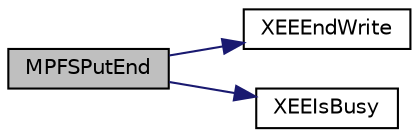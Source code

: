 digraph "MPFSPutEnd"
{
  edge [fontname="Helvetica",fontsize="10",labelfontname="Helvetica",labelfontsize="10"];
  node [fontname="Helvetica",fontsize="10",shape=record];
  rankdir="LR";
  Node1 [label="MPFSPutEnd",height=0.2,width=0.4,color="black", fillcolor="grey75", style="filled", fontcolor="black"];
  Node1 -> Node2 [color="midnightblue",fontsize="10",style="solid",fontname="Helvetica"];
  Node2 [label="XEEEndWrite",height=0.2,width=0.4,color="black", fillcolor="white", style="filled",URL="$_x_e_e_p_r_o_m_8h.html#a6d20f42e7426114f3847f2d17ff229f7"];
  Node1 -> Node3 [color="midnightblue",fontsize="10",style="solid",fontname="Helvetica"];
  Node3 [label="XEEIsBusy",height=0.2,width=0.4,color="black", fillcolor="white", style="filled",URL="$_x_e_e_p_r_o_m_8h.html#a40a63569550b323304bb20df058a1a6c"];
}
